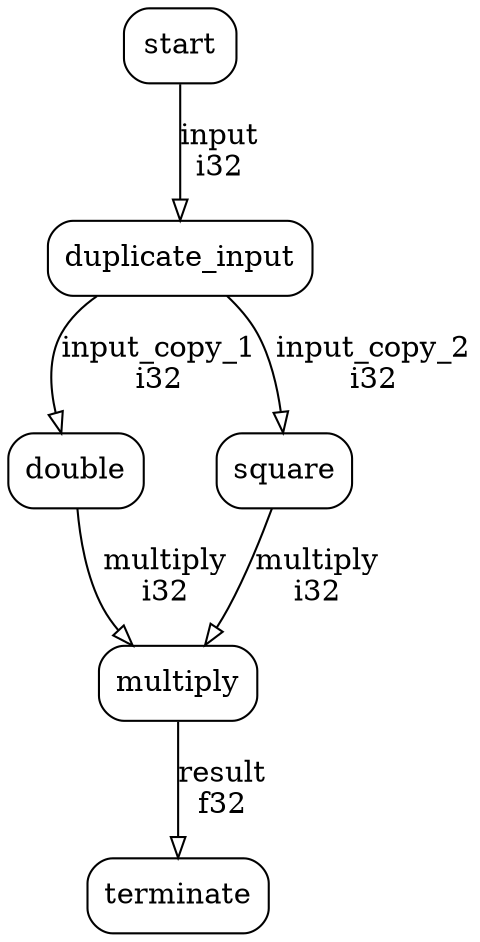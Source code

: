 digraph {
    0 [ label = "start" shape = "box" style = "rounded"]
    1 [ label = "duplicate_input" shape = "box" style = "rounded"]
    2 [ label = "double" shape = "box" style = "rounded"]
    3 [ label = "square" shape = "box" style = "rounded"]
    4 [ label = "multiply" shape = "box" style = "rounded"]
    5 [ label = "terminate" shape = "box" style = "rounded"]
    0 -> 1 [ label = "input\li32" arrowhead = "onormal"]
    1 -> 2 [ label = "input_copy_1\li32" arrowhead = "onormal"]
    1 -> 3 [ label = "input_copy_2\li32" arrowhead = "onormal"]
    2 -> 4 [ label = "multiply\li32" arrowhead = "onormal"]
    3 -> 4 [ label = "multiply\li32" arrowhead = "onormal"]
    4 -> 5 [ label = "result\lf32" arrowhead = "onormal"]
}
